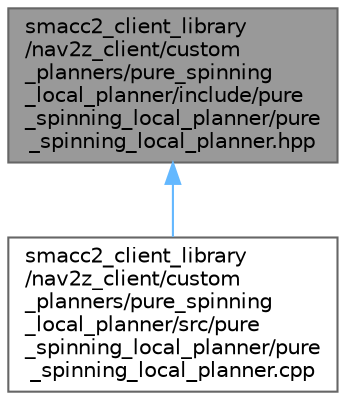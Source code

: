digraph "smacc2_client_library/nav2z_client/custom_planners/pure_spinning_local_planner/include/pure_spinning_local_planner/pure_spinning_local_planner.hpp"
{
 // LATEX_PDF_SIZE
  bgcolor="transparent";
  edge [fontname=Helvetica,fontsize=10,labelfontname=Helvetica,labelfontsize=10];
  node [fontname=Helvetica,fontsize=10,shape=box,height=0.2,width=0.4];
  Node1 [label="smacc2_client_library\l/nav2z_client/custom\l_planners/pure_spinning\l_local_planner/include/pure\l_spinning_local_planner/pure\l_spinning_local_planner.hpp",height=0.2,width=0.4,color="gray40", fillcolor="grey60", style="filled", fontcolor="black",tooltip=" "];
  Node1 -> Node2 [dir="back",color="steelblue1",style="solid"];
  Node2 [label="smacc2_client_library\l/nav2z_client/custom\l_planners/pure_spinning\l_local_planner/src/pure\l_spinning_local_planner/pure\l_spinning_local_planner.cpp",height=0.2,width=0.4,color="grey40", fillcolor="white", style="filled",URL="$pure__spinning__local__planner_8cpp.html",tooltip=" "];
}

